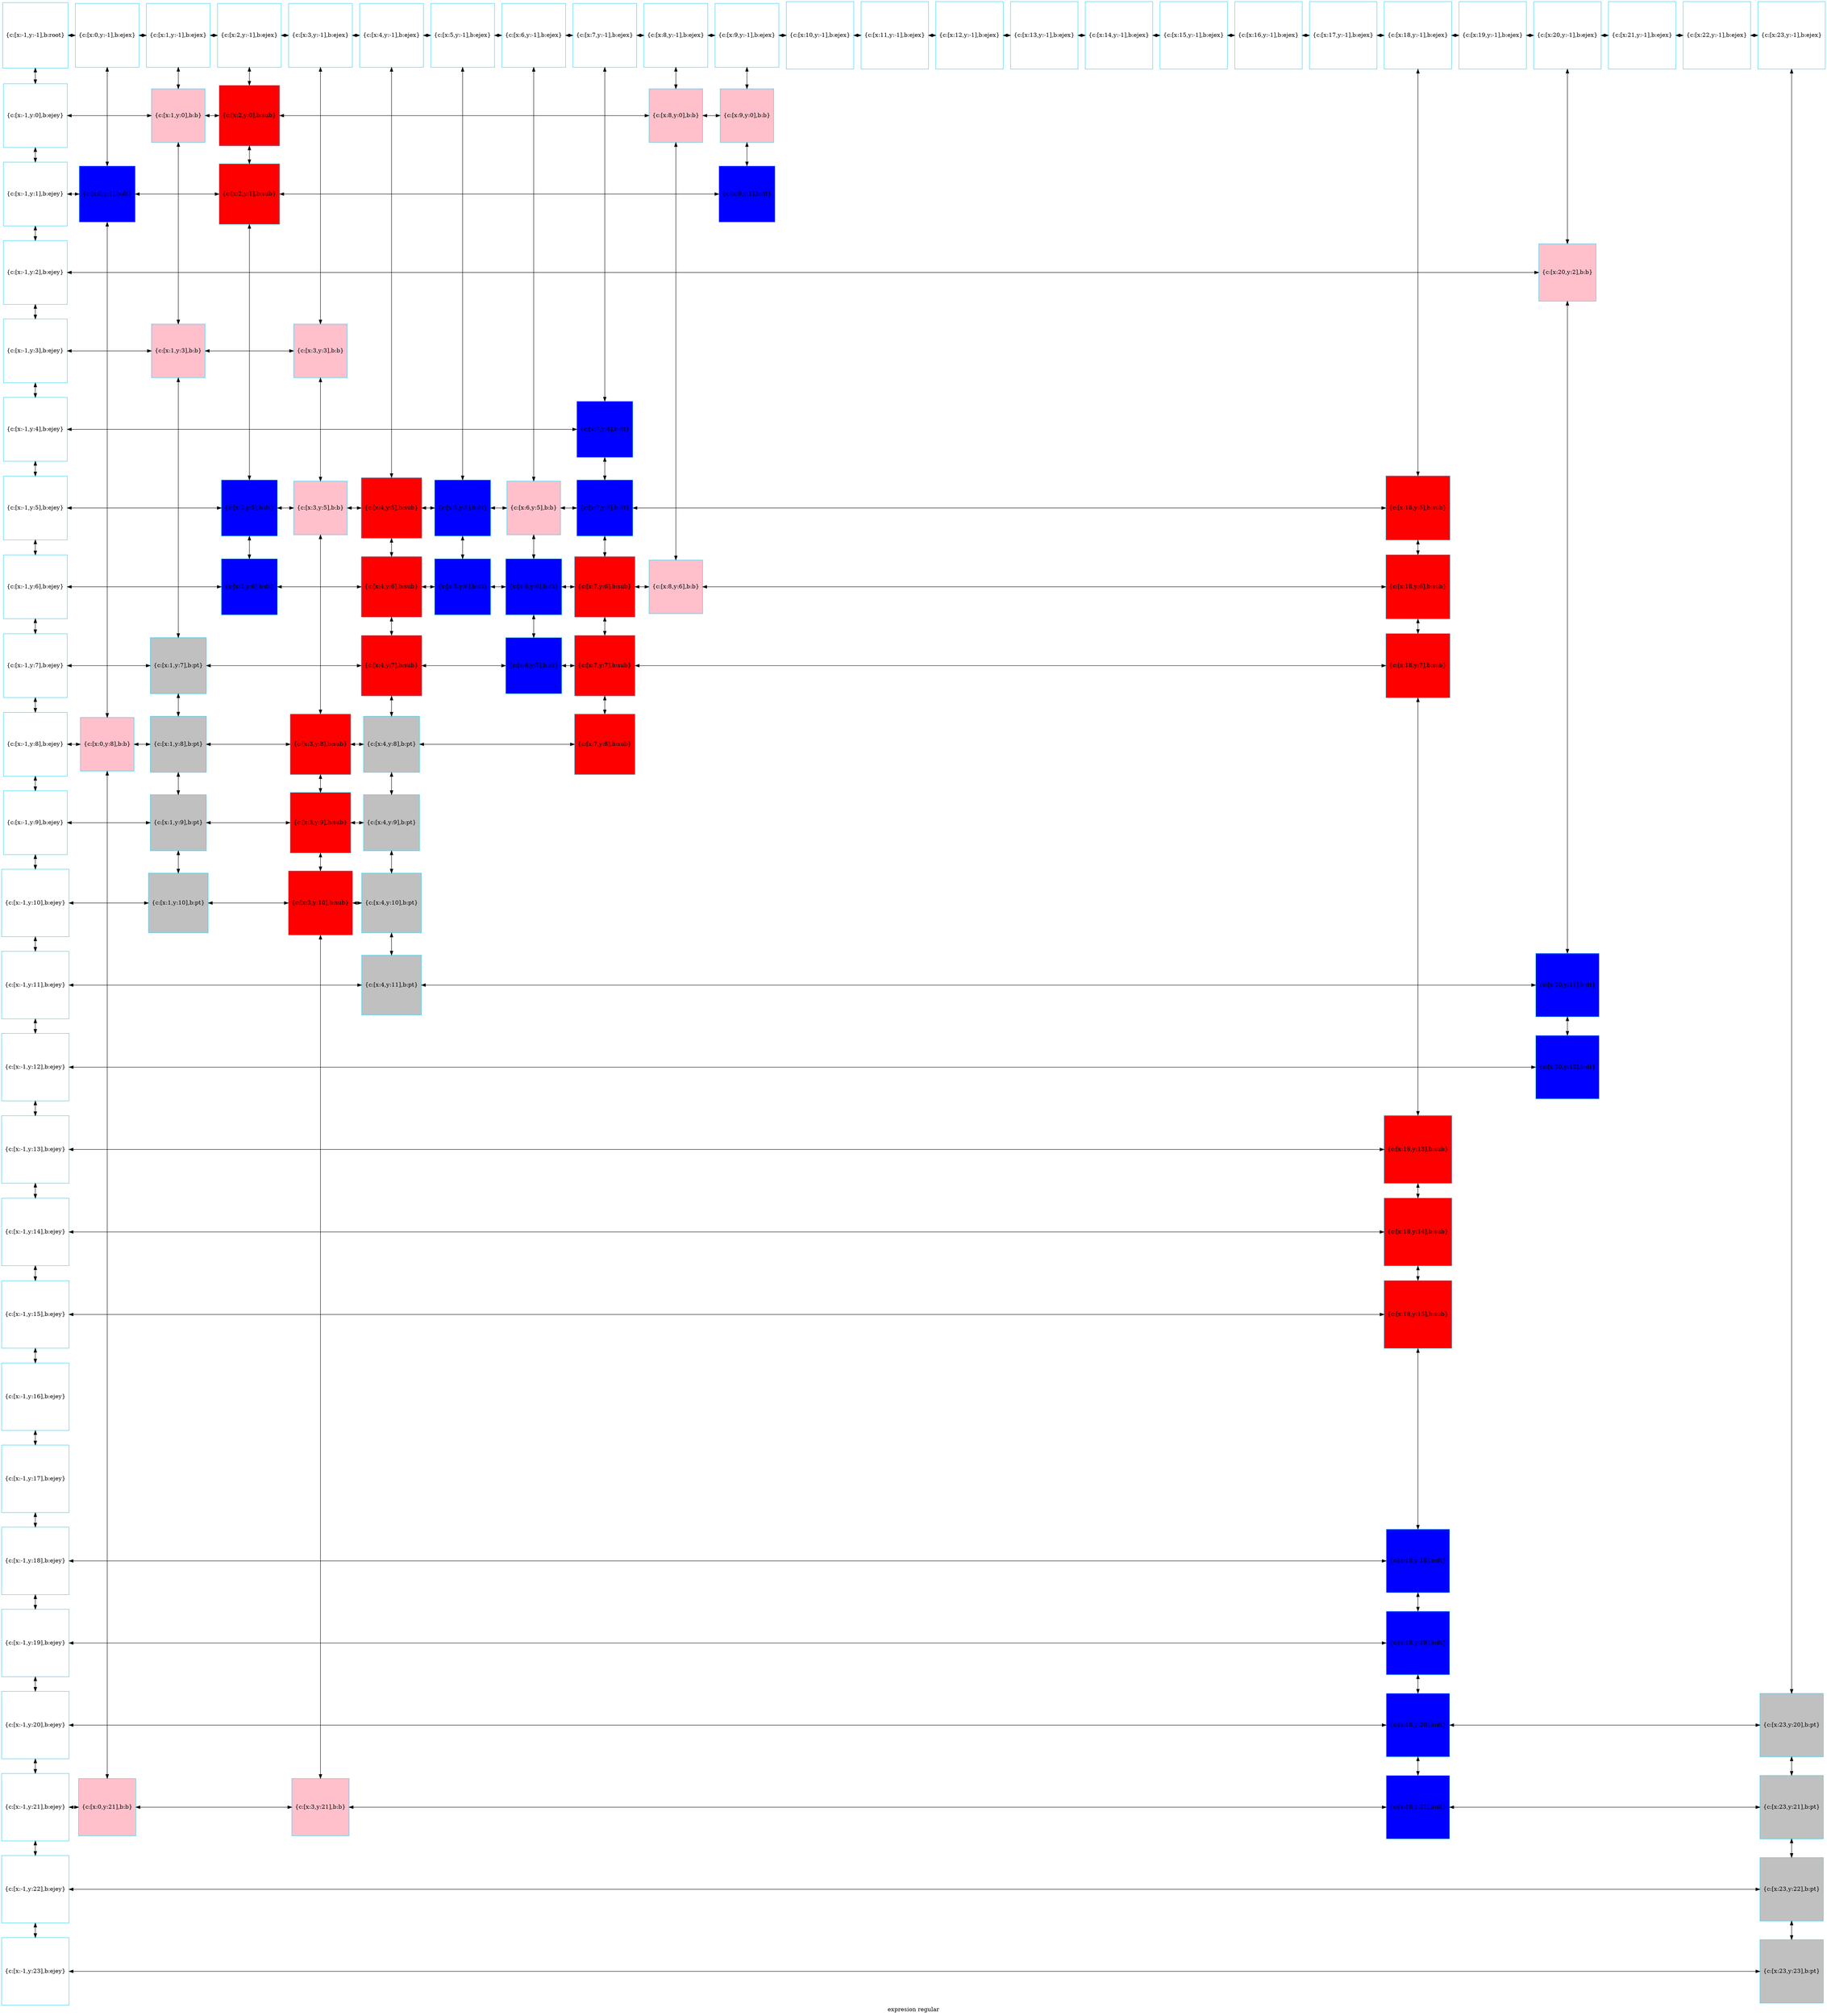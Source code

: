 digraph G
{label="expresion regular"
        node[shape = square]
        node[style = filled]
        node[fillcolor = "#EEEEE"]
        node[color = "#EEEEE"]
        node[color = "#31CEF0"]

137634147872[label="{c:[x:-1,y:-1],b:root}",fillcolor = "white"]
137672155440[label="{c:[x:0,y:-1],b:ejex}",fillcolor = "white"]
137672156784[label="{c:[x:1,y:-1],b:ejex}",fillcolor = "white"]
137672159136[label="{c:[x:2,y:-1],b:ejex}",fillcolor = "white"]
137672262944[label="{c:[x:3,y:-1],b:ejex}",fillcolor = "white"]
137672466192[label="{c:[x:4,y:-1],b:ejex}",fillcolor = "white"]
137672529328[label="{c:[x:5,y:-1],b:ejex}",fillcolor = "white"]
137672529520[label="{c:[x:6,y:-1],b:ejex}",fillcolor = "white"]
137672529856[label="{c:[x:7,y:-1],b:ejex}",fillcolor = "white"]
137672530144[label="{c:[x:8,y:-1],b:ejex}",fillcolor = "white"]
137672529904[label="{c:[x:9,y:-1],b:ejex}",fillcolor = "white"]
137672530384[label="{c:[x:10,y:-1],b:ejex}",fillcolor = "white"]
137672529616[label="{c:[x:11,y:-1],b:ejex}",fillcolor = "white"]
137672529376[label="{c:[x:12,y:-1],b:ejex}",fillcolor = "white"]
137672528272[label="{c:[x:13,y:-1],b:ejex}",fillcolor = "white"]
137672529136[label="{c:[x:14,y:-1],b:ejex}",fillcolor = "white"]
137672530096[label="{c:[x:15,y:-1],b:ejex}",fillcolor = "white"]
137672530192[label="{c:[x:16,y:-1],b:ejex}",fillcolor = "white"]
137672530432[label="{c:[x:17,y:-1],b:ejex}",fillcolor = "white"]
137672530576[label="{c:[x:18,y:-1],b:ejex}",fillcolor = "white"]
137672530864[label="{c:[x:19,y:-1],b:ejex}",fillcolor = "white"]
137672530912[label="{c:[x:20,y:-1],b:ejex}",fillcolor = "white"]
137672531056[label="{c:[x:21,y:-1],b:ejex}",fillcolor = "white"]
137672531200[label="{c:[x:22,y:-1],b:ejex}",fillcolor = "white"]
137672531344[label="{c:[x:23,y:-1],b:ejex}",fillcolor = "white"]
137672531488[label="{c:[x:-1,y:0],b:ejey}",fillcolor = "white"]
137672621888[label="{c:[x:1,y:0],b:b}",fillcolor = "pink"]
137672605648[label="{c:[x:2,y:0],b:sub}",fillcolor = "red"]
137672612688[label="{c:[x:8,y:0],b:b}",fillcolor = "pink"]
137672613168[label="{c:[x:9,y:0],b:b}",fillcolor = "pink"]
137672531632[label="{c:[x:-1,y:1],b:ejey}",fillcolor = "white"]
137672612208[label="{c:[x:0,y:1],b:dt}",fillcolor = "blue"]
137672610048[label="{c:[x:2,y:1],b:sub}",fillcolor = "red"]
137672611248[label="{c:[x:9,y:1],b:dt}",fillcolor = "blue"]
137672531776[label="{c:[x:-1,y:2],b:ejey}",fillcolor = "white"]
137672651680[label="{c:[x:20,y:2],b:b}",fillcolor = "pink"]
137672531920[label="{c:[x:-1,y:3],b:ejey}",fillcolor = "white"]
137672637840[label="{c:[x:1,y:3],b:b}",fillcolor = "pink"]
137672621648[label="{c:[x:3,y:3],b:b}",fillcolor = "pink"]
137672601760[label="{c:[x:-1,y:4],b:ejey}",fillcolor = "white"]
137672637600[label="{c:[x:7,y:4],b:dt}",fillcolor = "blue"]
137672601904[label="{c:[x:-1,y:5],b:ejey}",fillcolor = "white"]
137672611728[label="{c:[x:2,y:5],b:dt}",fillcolor = "blue"]
137672651392[label="{c:[x:3,y:5],b:b}",fillcolor = "pink"]
137672618768[label="{c:[x:4,y:5],b:sub}",fillcolor = "red"]
137672620688[label="{c:[x:5,y:5],b:dt}",fillcolor = "blue"]
137672634528[label="{c:[x:6,y:5],b:b}",fillcolor = "pink"]
137672637456[label="{c:[x:7,y:5],b:dt}",fillcolor = "blue"]
137672636688[label="{c:[x:18,y:5],b:sub}",fillcolor = "red"]
137672602048[label="{c:[x:-1,y:6],b:ejey}",fillcolor = "white"]
137672611968[label="{c:[x:2,y:6],b:dt}",fillcolor = "blue"]
137672619008[label="{c:[x:4,y:6],b:sub}",fillcolor = "red"]
137672621408[label="{c:[x:5,y:6],b:dt}",fillcolor = "blue"]
137672620208[label="{c:[x:6,y:6],b:dt}",fillcolor = "blue"]
137672619488[label="{c:[x:7,y:6],b:sub}",fillcolor = "red"]
137672612736[label="{c:[x:8,y:6],b:b}",fillcolor = "pink"]
137672636928[label="{c:[x:18,y:6],b:sub}",fillcolor = "red"]
137672602192[label="{c:[x:-1,y:7],b:ejey}",fillcolor = "white"]
137672613648[label="{c:[x:1,y:7],b:pt}",fillcolor = "gray"]
137672619248[label="{c:[x:4,y:7],b:sub}",fillcolor = "red"]
137672620448[label="{c:[x:6,y:7],b:dt}",fillcolor = "blue"]
137672619728[label="{c:[x:7,y:7],b:sub}",fillcolor = "red"]
137672637168[label="{c:[x:18,y:7],b:sub}",fillcolor = "red"]
137672602336[label="{c:[x:-1,y:8],b:ejey}",fillcolor = "white"]
137672613408[label="{c:[x:0,y:8],b:b}",fillcolor = "pink"]
137672618048[label="{c:[x:1,y:8],b:pt}",fillcolor = "gray"]
137672610528[label="{c:[x:3,y:8],b:sub}",fillcolor = "red"]
137672604688[label="{c:[x:4,y:8],b:pt}",fillcolor = "gray"]
137672619968[label="{c:[x:7,y:8],b:sub}",fillcolor = "red"]
137672602480[label="{c:[x:-1,y:9],b:ejey}",fillcolor = "white"]
137672618288[label="{c:[x:1,y:9],b:pt}",fillcolor = "gray"]
137672610768[label="{c:[x:3,y:9],b:sub}",fillcolor = "red"]
137672604928[label="{c:[x:4,y:9],b:pt}",fillcolor = "gray"]
137672602624[label="{c:[x:-1,y:10],b:ejey}",fillcolor = "white"]
137672618528[label="{c:[x:1,y:10],b:pt}",fillcolor = "gray"]
137672611008[label="{c:[x:3,y:10],b:sub}",fillcolor = "red"]
137672605168[label="{c:[x:4,y:10],b:pt}",fillcolor = "gray"]
137672602768[label="{c:[x:-1,y:11],b:ejey}",fillcolor = "white"]
137672605408[label="{c:[x:4,y:11],b:pt}",fillcolor = "gray"]
137672638416[label="{c:[x:20,y:11],b:dt}",fillcolor = "blue"]
137672602912[label="{c:[x:-1,y:12],b:ejey}",fillcolor = "white"]
137672651008[label="{c:[x:20,y:12],b:dt}",fillcolor = "blue"]
137672603056[label="{c:[x:-1,y:13],b:ejey}",fillcolor = "white"]
137672635968[label="{c:[x:18,y:13],b:sub}",fillcolor = "red"]
137672603200[label="{c:[x:-1,y:14],b:ejey}",fillcolor = "white"]
137672636208[label="{c:[x:18,y:14],b:sub}",fillcolor = "red"]
137672603344[label="{c:[x:-1,y:15],b:ejey}",fillcolor = "white"]
137672636448[label="{c:[x:18,y:15],b:sub}",fillcolor = "red"]
137672603488[label="{c:[x:-1,y:16],b:ejey}",fillcolor = "white"]
137672603632[label="{c:[x:-1,y:17],b:ejey}",fillcolor = "white"]
137672603776[label="{c:[x:-1,y:18],b:ejey}",fillcolor = "white"]
137672637936[label="{c:[x:18,y:18],b:dt}",fillcolor = "blue"]
137672603920[label="{c:[x:-1,y:19],b:ejey}",fillcolor = "white"]
137672638176[label="{c:[x:18,y:19],b:dt}",fillcolor = "blue"]
137672604064[label="{c:[x:-1,y:20],b:ejey}",fillcolor = "white"]
137672620736[label="{c:[x:18,y:20],b:dt}",fillcolor = "blue"]
137672652352[label="{c:[x:23,y:20],b:pt}",fillcolor = "gray"]
137672604208[label="{c:[x:-1,y:21],b:ejey}",fillcolor = "white"]
137672621936[label="{c:[x:0,y:21],b:b}",fillcolor = "pink"]
137672651920[label="{c:[x:3,y:21],b:b}",fillcolor = "pink"]
137672620976[label="{c:[x:18,y:21],b:dt}",fillcolor = "blue"]
137672652208[label="{c:[x:23,y:21],b:pt}",fillcolor = "gray"]
137672604352[label="{c:[x:-1,y:22],b:ejey}",fillcolor = "white"]
137672652592[label="{c:[x:23,y:22],b:pt}",fillcolor = "gray"]
137672604496[label="{c:[x:-1,y:23],b:ejey}",fillcolor = "white"]
137672652832[label="{c:[x:23,y:23],b:pt}",fillcolor = "gray"]
137634147872->137672531488[dir = both];
137672531488->137672531632[dir = both];
137672531632->137672531776[dir = both];
137672531776->137672531920[dir = both];
137672531920->137672601760[dir = both];
137672601760->137672601904[dir = both];
137672601904->137672602048[dir = both];
137672602048->137672602192[dir = both];
137672602192->137672602336[dir = both];
137672602336->137672602480[dir = both];
137672602480->137672602624[dir = both];
137672602624->137672602768[dir = both];
137672602768->137672602912[dir = both];
137672602912->137672603056[dir = both];
137672603056->137672603200[dir = both];
137672603200->137672603344[dir = both];
137672603344->137672603488[dir = both];
137672603488->137672603632[dir = both];
137672603632->137672603776[dir = both];
137672603776->137672603920[dir = both];
137672603920->137672604064[dir = both];
137672604064->137672604208[dir = both];
137672604208->137672604352[dir = both];
137672604352->137672604496[dir = both];
137672155440->137672612208[dir = both];
137672612208->137672613408[dir = both];
137672613408->137672621936[dir = both];
137672156784->137672621888[dir = both];
137672621888->137672637840[dir = both];
137672637840->137672613648[dir = both];
137672613648->137672618048[dir = both];
137672618048->137672618288[dir = both];
137672618288->137672618528[dir = both];
137672159136->137672605648[dir = both];
137672605648->137672610048[dir = both];
137672610048->137672611728[dir = both];
137672611728->137672611968[dir = both];
137672262944->137672621648[dir = both];
137672621648->137672651392[dir = both];
137672651392->137672610528[dir = both];
137672610528->137672610768[dir = both];
137672610768->137672611008[dir = both];
137672611008->137672651920[dir = both];
137672466192->137672618768[dir = both];
137672618768->137672619008[dir = both];
137672619008->137672619248[dir = both];
137672619248->137672604688[dir = both];
137672604688->137672604928[dir = both];
137672604928->137672605168[dir = both];
137672605168->137672605408[dir = both];
137672529328->137672620688[dir = both];
137672620688->137672621408[dir = both];
137672529520->137672634528[dir = both];
137672634528->137672620208[dir = both];
137672620208->137672620448[dir = both];
137672529856->137672637600[dir = both];
137672637600->137672637456[dir = both];
137672637456->137672619488[dir = both];
137672619488->137672619728[dir = both];
137672619728->137672619968[dir = both];
137672530144->137672612688[dir = both];
137672612688->137672612736[dir = both];
137672529904->137672613168[dir = both];
137672613168->137672611248[dir = both];
137672530576->137672636688[dir = both];
137672636688->137672636928[dir = both];
137672636928->137672637168[dir = both];
137672637168->137672635968[dir = both];
137672635968->137672636208[dir = both];
137672636208->137672636448[dir = both];
137672636448->137672637936[dir = both];
137672637936->137672638176[dir = both];
137672638176->137672620736[dir = both];
137672620736->137672620976[dir = both];
137672530912->137672651680[dir = both];
137672651680->137672638416[dir = both];
137672638416->137672651008[dir = both];
137672531344->137672652352[dir = both];
137672652352->137672652208[dir = both];
137672652208->137672652592[dir = both];
137672652592->137672652832[dir = both];
137634147872->137672155440[dir = both];
137672155440->137672156784[dir = both];
137672156784->137672159136[dir = both];
137672159136->137672262944[dir = both];
137672262944->137672466192[dir = both];
137672466192->137672529328[dir = both];
137672529328->137672529520[dir = both];
137672529520->137672529856[dir = both];
137672529856->137672530144[dir = both];
137672530144->137672529904[dir = both];
137672529904->137672530384[dir = both];
137672530384->137672529616[dir = both];
137672529616->137672529376[dir = both];
137672529376->137672528272[dir = both];
137672528272->137672529136[dir = both];
137672529136->137672530096[dir = both];
137672530096->137672530192[dir = both];
137672530192->137672530432[dir = both];
137672530432->137672530576[dir = both];
137672530576->137672530864[dir = both];
137672530864->137672530912[dir = both];
137672530912->137672531056[dir = both];
137672531056->137672531200[dir = both];
137672531200->137672531344[dir = both];
137672531488->137672621888[constraint=false,dir = both];
137672621888->137672605648[constraint=false,dir = both];
137672605648->137672612688[constraint=false,dir = both];
137672612688->137672613168[constraint=false,dir = both];
137672531632->137672612208[constraint=false,dir = both];
137672612208->137672610048[constraint=false,dir = both];
137672610048->137672611248[constraint=false,dir = both];
137672531776->137672651680[constraint=false,dir = both];
137672531920->137672637840[constraint=false,dir = both];
137672637840->137672621648[constraint=false,dir = both];
137672601760->137672637600[constraint=false,dir = both];
137672601904->137672611728[constraint=false,dir = both];
137672611728->137672651392[constraint=false,dir = both];
137672651392->137672618768[constraint=false,dir = both];
137672618768->137672620688[constraint=false,dir = both];
137672620688->137672634528[constraint=false,dir = both];
137672634528->137672637456[constraint=false,dir = both];
137672637456->137672636688[constraint=false,dir = both];
137672602048->137672611968[constraint=false,dir = both];
137672611968->137672619008[constraint=false,dir = both];
137672619008->137672621408[constraint=false,dir = both];
137672621408->137672620208[constraint=false,dir = both];
137672620208->137672619488[constraint=false,dir = both];
137672619488->137672612736[constraint=false,dir = both];
137672612736->137672636928[constraint=false,dir = both];
137672602192->137672613648[constraint=false,dir = both];
137672613648->137672619248[constraint=false,dir = both];
137672619248->137672620448[constraint=false,dir = both];
137672620448->137672619728[constraint=false,dir = both];
137672619728->137672637168[constraint=false,dir = both];
137672602336->137672613408[constraint=false,dir = both];
137672613408->137672618048[constraint=false,dir = both];
137672618048->137672610528[constraint=false,dir = both];
137672610528->137672604688[constraint=false,dir = both];
137672604688->137672619968[constraint=false,dir = both];
137672602480->137672618288[constraint=false,dir = both];
137672618288->137672610768[constraint=false,dir = both];
137672610768->137672604928[constraint=false,dir = both];
137672602624->137672618528[constraint=false,dir = both];
137672618528->137672611008[constraint=false,dir = both];
137672611008->137672605168[constraint=false,dir = both];
137672602768->137672605408[constraint=false,dir = both];
137672605408->137672638416[constraint=false,dir = both];
137672602912->137672651008[constraint=false,dir = both];
137672603056->137672635968[constraint=false,dir = both];
137672603200->137672636208[constraint=false,dir = both];
137672603344->137672636448[constraint=false,dir = both];
137672603776->137672637936[constraint=false,dir = both];
137672603920->137672638176[constraint=false,dir = both];
137672604064->137672620736[constraint=false,dir = both];
137672620736->137672652352[constraint=false,dir = both];
137672604208->137672621936[constraint=false,dir = both];
137672621936->137672651920[constraint=false,dir = both];
137672651920->137672620976[constraint=false,dir = both];
137672620976->137672652208[constraint=false,dir = both];
137672604352->137672652592[constraint=false,dir = both];
137672604496->137672652832[constraint=false,dir = both];
 {rank=same; 137634147872;137672155440;137672156784;137672159136;137672262944;137672466192;137672529328;137672529520;137672529856;137672530144;137672529904;137672530384;137672529616;137672529376;137672528272;137672529136;137672530096;137672530192;137672530432;137672530576;137672530864;137672530912;137672531056;137672531200;137672531344;}
 {rank=same; 137672531488;137672621888;137672605648;137672612688;137672613168;}
 {rank=same; 137672531632;137672612208;137672610048;137672611248;}
 {rank=same; 137672531776;137672651680;}
 {rank=same; 137672531920;137672637840;137672621648;}
 {rank=same; 137672601760;137672637600;}
 {rank=same; 137672601904;137672611728;137672651392;137672618768;137672620688;137672634528;137672637456;137672636688;}
 {rank=same; 137672602048;137672611968;137672619008;137672621408;137672620208;137672619488;137672612736;137672636928;}
 {rank=same; 137672602192;137672613648;137672619248;137672620448;137672619728;137672637168;}
 {rank=same; 137672602336;137672613408;137672618048;137672610528;137672604688;137672619968;}
 {rank=same; 137672602480;137672618288;137672610768;137672604928;}
 {rank=same; 137672602624;137672618528;137672611008;137672605168;}
 {rank=same; 137672602768;137672605408;137672638416;}
 {rank=same; 137672602912;137672651008;}
 {rank=same; 137672603056;137672635968;}
 {rank=same; 137672603200;137672636208;}
 {rank=same; 137672603344;137672636448;}
 {rank=same; 137672603488;}
 {rank=same; 137672603632;}
 {rank=same; 137672603776;137672637936;}
 {rank=same; 137672603920;137672638176;}
 {rank=same; 137672604064;137672620736;137672652352;}
 {rank=same; 137672604208;137672621936;137672651920;137672620976;137672652208;}
 {rank=same; 137672604352;137672652592;}
 {rank=same; 137672604496;137672652832;}
}
